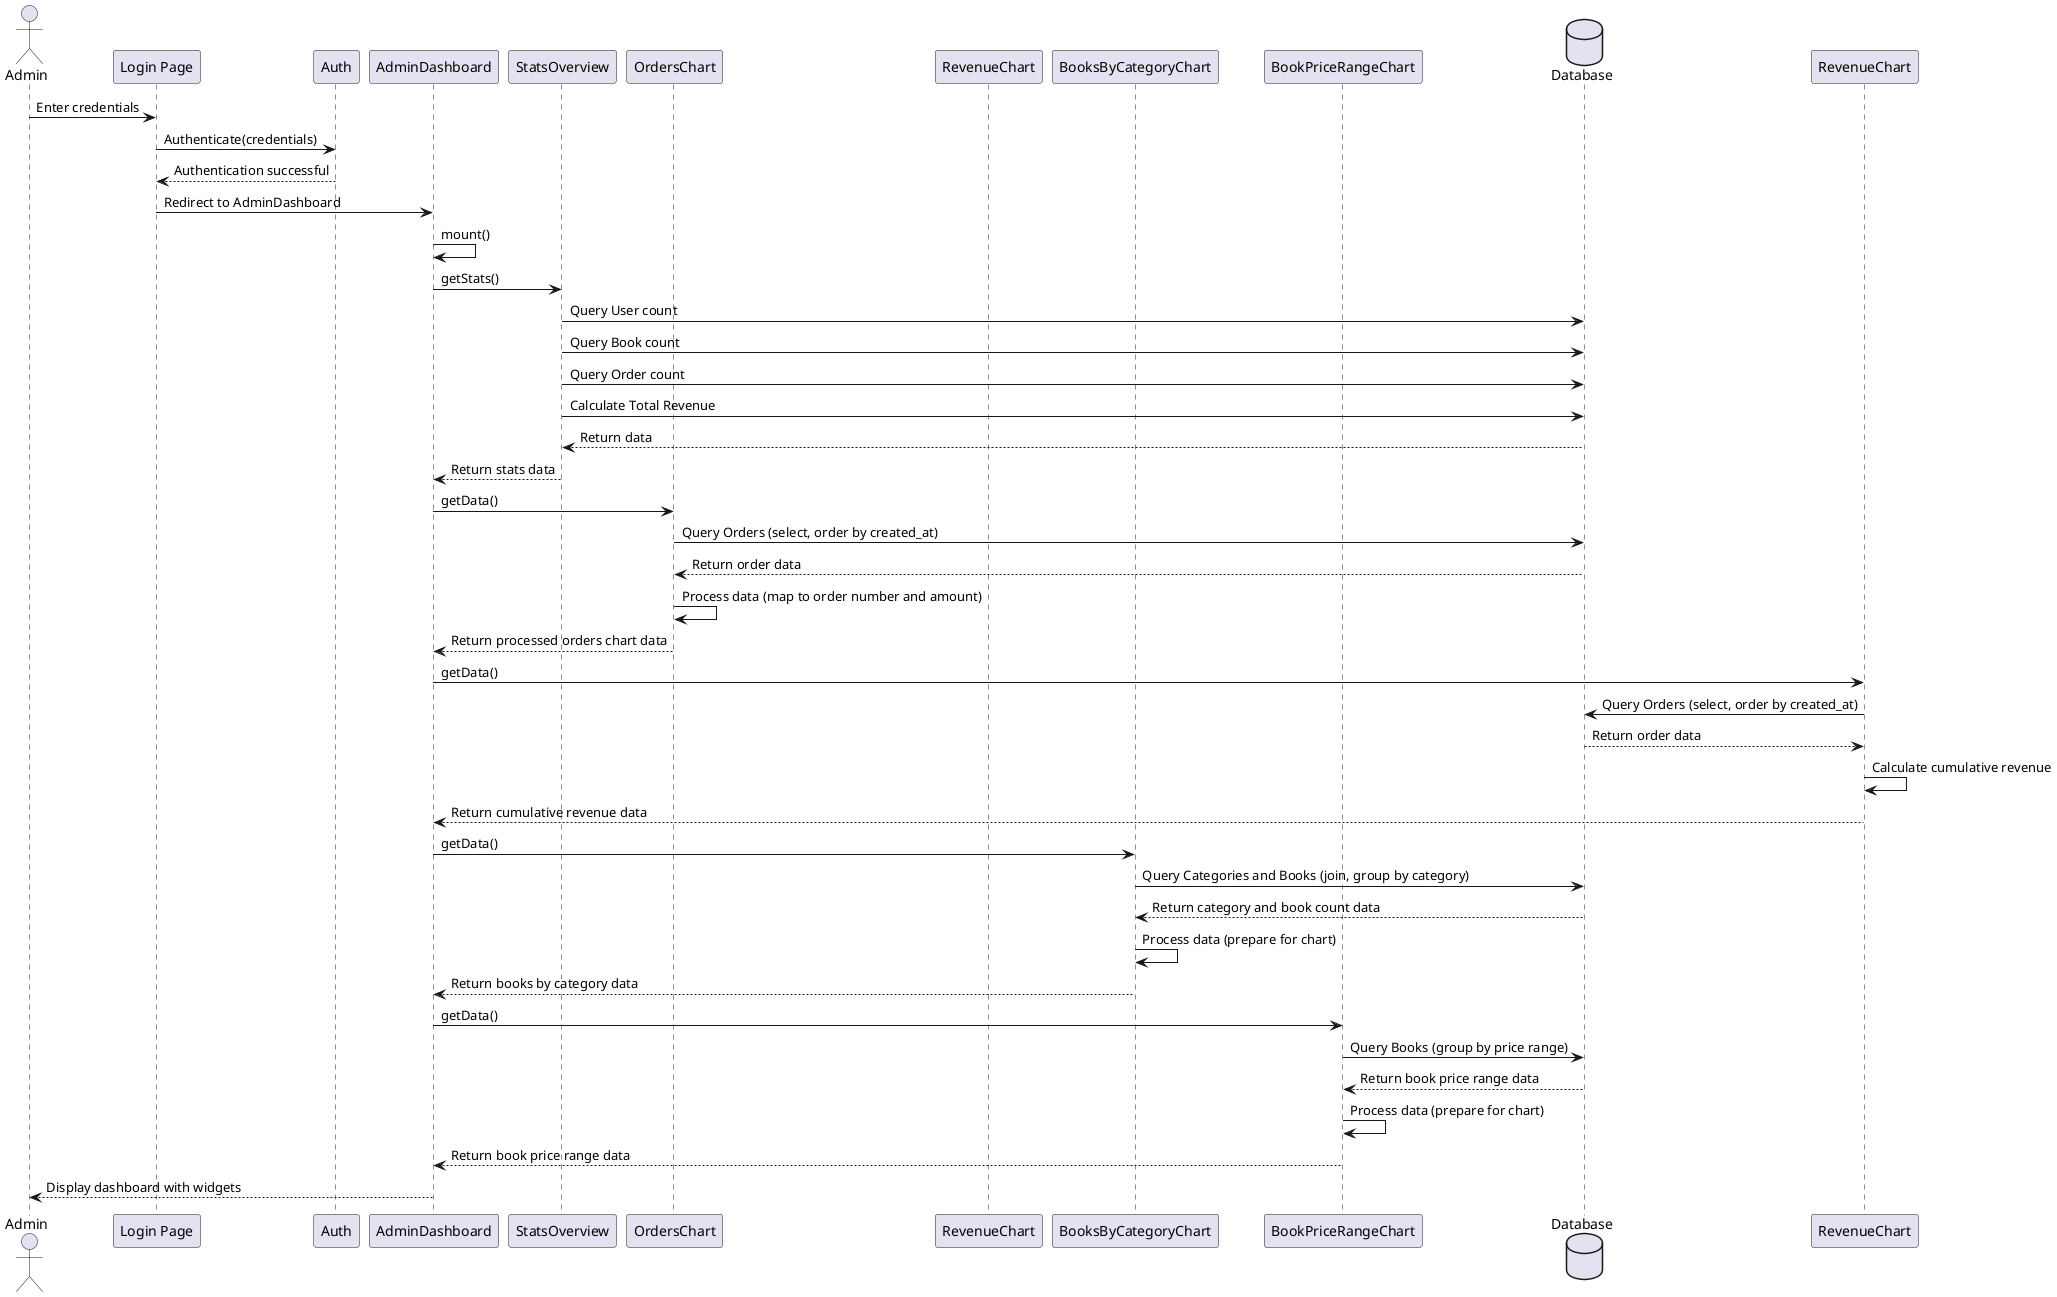 @startuml
actor Admin
participant "Login Page" as LoginPage
participant "Auth" as AuthService
participant "AdminDashboard" as AdminDashboard
participant "StatsOverview" as StatsWidget
participant "OrdersChart" as OrdersWidget
participant "RevenueChart" as RevenueWidget
participant "BooksByCategoryChart" as CategoryWidget
participant "BookPriceRangeChart" as PriceWidget
database "Database" as DB

Admin -> LoginPage : Enter credentials
LoginPage -> AuthService : Authenticate(credentials)
AuthService --> LoginPage : Authentication successful
LoginPage -> AdminDashboard : Redirect to AdminDashboard

AdminDashboard -> AdminDashboard : mount()

AdminDashboard -> StatsWidget : getStats()
StatsWidget -> DB : Query User count
StatsWidget -> DB : Query Book count
StatsWidget -> DB : Query Order count
StatsWidget -> DB : Calculate Total Revenue
DB --> StatsWidget : Return data
StatsWidget --> AdminDashboard : Return stats data

AdminDashboard -> OrdersWidget : getData()
OrdersWidget -> DB : Query Orders (select, order by created_at)
DB --> OrdersWidget : Return order data
OrdersWidget -> OrdersWidget : Process data (map to order number and amount)
OrdersWidget --> AdminDashboard : Return processed orders chart data

AdminDashboard -> RevenueChart : getData()
RevenueChart -> DB : Query Orders (select, order by created_at)
DB --> RevenueChart : Return order data
RevenueChart -> RevenueChart : Calculate cumulative revenue
RevenueChart --> AdminDashboard : Return cumulative revenue data

AdminDashboard -> CategoryWidget : getData()
CategoryWidget -> DB : Query Categories and Books (join, group by category)
DB --> CategoryWidget : Return category and book count data
CategoryWidget -> CategoryWidget : Process data (prepare for chart)
CategoryWidget --> AdminDashboard : Return books by category data

AdminDashboard -> PriceWidget : getData()
PriceWidget -> DB : Query Books (group by price range)
DB --> PriceWidget : Return book price range data
PriceWidget -> PriceWidget : Process data (prepare for chart)
PriceWidget --> AdminDashboard : Return book price range data

AdminDashboard --> Admin : Display dashboard with widgets

@enduml
